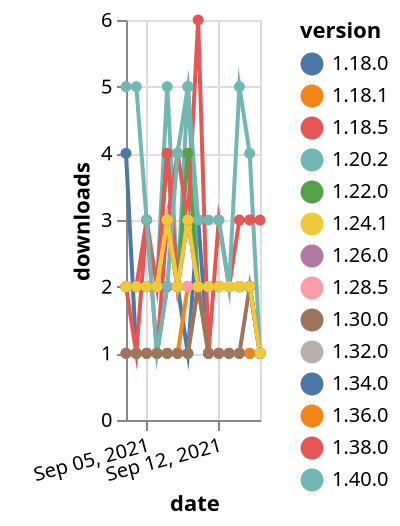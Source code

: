 {"$schema": "https://vega.github.io/schema/vega-lite/v5.json", "description": "A simple bar chart with embedded data.", "data": {"values": [{"date": "2021-09-03", "total": 641, "delta": 4, "version": "1.34.0"}, {"date": "2021-09-04", "total": 642, "delta": 1, "version": "1.34.0"}, {"date": "2021-09-05", "total": 643, "delta": 1, "version": "1.34.0"}, {"date": "2021-09-06", "total": 644, "delta": 1, "version": "1.34.0"}, {"date": "2021-09-07", "total": 646, "delta": 2, "version": "1.34.0"}, {"date": "2021-09-08", "total": 648, "delta": 2, "version": "1.34.0"}, {"date": "2021-09-09", "total": 649, "delta": 1, "version": "1.34.0"}, {"date": "2021-09-10", "total": 652, "delta": 3, "version": "1.34.0"}, {"date": "2021-09-11", "total": 653, "delta": 1, "version": "1.34.0"}, {"date": "2021-09-12", "total": 654, "delta": 1, "version": "1.34.0"}, {"date": "2021-09-13", "total": 655, "delta": 1, "version": "1.34.0"}, {"date": "2021-09-14", "total": 656, "delta": 1, "version": "1.34.0"}, {"date": "2021-09-15", "total": 657, "delta": 1, "version": "1.34.0"}, {"date": "2021-09-16", "total": 658, "delta": 1, "version": "1.34.0"}, {"date": "2021-09-03", "total": 3794, "delta": 2, "version": "1.20.2"}, {"date": "2021-09-04", "total": 3796, "delta": 2, "version": "1.20.2"}, {"date": "2021-09-05", "total": 3798, "delta": 2, "version": "1.20.2"}, {"date": "2021-09-06", "total": 3800, "delta": 2, "version": "1.20.2"}, {"date": "2021-09-07", "total": 3805, "delta": 5, "version": "1.20.2"}, {"date": "2021-09-08", "total": 3807, "delta": 2, "version": "1.20.2"}, {"date": "2021-09-09", "total": 3812, "delta": 5, "version": "1.20.2"}, {"date": "2021-09-10", "total": 3814, "delta": 2, "version": "1.20.2"}, {"date": "2021-09-11", "total": 3816, "delta": 2, "version": "1.20.2"}, {"date": "2021-09-12", "total": 3818, "delta": 2, "version": "1.20.2"}, {"date": "2021-09-13", "total": 3820, "delta": 2, "version": "1.20.2"}, {"date": "2021-09-14", "total": 3822, "delta": 2, "version": "1.20.2"}, {"date": "2021-09-15", "total": 3824, "delta": 2, "version": "1.20.2"}, {"date": "2021-09-16", "total": 3825, "delta": 1, "version": "1.20.2"}, {"date": "2021-09-03", "total": 2589, "delta": 2, "version": "1.18.0"}, {"date": "2021-09-04", "total": 2591, "delta": 2, "version": "1.18.0"}, {"date": "2021-09-05", "total": 2593, "delta": 2, "version": "1.18.0"}, {"date": "2021-09-06", "total": 2595, "delta": 2, "version": "1.18.0"}, {"date": "2021-09-07", "total": 2598, "delta": 3, "version": "1.18.0"}, {"date": "2021-09-08", "total": 2600, "delta": 2, "version": "1.18.0"}, {"date": "2021-09-09", "total": 2602, "delta": 2, "version": "1.18.0"}, {"date": "2021-09-10", "total": 2604, "delta": 2, "version": "1.18.0"}, {"date": "2021-09-11", "total": 2606, "delta": 2, "version": "1.18.0"}, {"date": "2021-09-12", "total": 2608, "delta": 2, "version": "1.18.0"}, {"date": "2021-09-13", "total": 2610, "delta": 2, "version": "1.18.0"}, {"date": "2021-09-14", "total": 2612, "delta": 2, "version": "1.18.0"}, {"date": "2021-09-15", "total": 2614, "delta": 2, "version": "1.18.0"}, {"date": "2021-09-16", "total": 2615, "delta": 1, "version": "1.18.0"}, {"date": "2021-09-03", "total": 379, "delta": 1, "version": "1.32.0"}, {"date": "2021-09-04", "total": 380, "delta": 1, "version": "1.32.0"}, {"date": "2021-09-05", "total": 381, "delta": 1, "version": "1.32.0"}, {"date": "2021-09-06", "total": 382, "delta": 1, "version": "1.32.0"}, {"date": "2021-09-07", "total": 383, "delta": 1, "version": "1.32.0"}, {"date": "2021-09-08", "total": 384, "delta": 1, "version": "1.32.0"}, {"date": "2021-09-09", "total": 385, "delta": 1, "version": "1.32.0"}, {"date": "2021-09-10", "total": 387, "delta": 2, "version": "1.32.0"}, {"date": "2021-09-11", "total": 388, "delta": 1, "version": "1.32.0"}, {"date": "2021-09-12", "total": 389, "delta": 1, "version": "1.32.0"}, {"date": "2021-09-13", "total": 390, "delta": 1, "version": "1.32.0"}, {"date": "2021-09-14", "total": 391, "delta": 1, "version": "1.32.0"}, {"date": "2021-09-15", "total": 392, "delta": 1, "version": "1.32.0"}, {"date": "2021-09-16", "total": 393, "delta": 1, "version": "1.32.0"}, {"date": "2021-09-03", "total": 3272, "delta": 2, "version": "1.22.0"}, {"date": "2021-09-04", "total": 3274, "delta": 2, "version": "1.22.0"}, {"date": "2021-09-05", "total": 3276, "delta": 2, "version": "1.22.0"}, {"date": "2021-09-06", "total": 3278, "delta": 2, "version": "1.22.0"}, {"date": "2021-09-07", "total": 3282, "delta": 4, "version": "1.22.0"}, {"date": "2021-09-08", "total": 3284, "delta": 2, "version": "1.22.0"}, {"date": "2021-09-09", "total": 3288, "delta": 4, "version": "1.22.0"}, {"date": "2021-09-10", "total": 3290, "delta": 2, "version": "1.22.0"}, {"date": "2021-09-11", "total": 3292, "delta": 2, "version": "1.22.0"}, {"date": "2021-09-12", "total": 3294, "delta": 2, "version": "1.22.0"}, {"date": "2021-09-13", "total": 3296, "delta": 2, "version": "1.22.0"}, {"date": "2021-09-14", "total": 3298, "delta": 2, "version": "1.22.0"}, {"date": "2021-09-15", "total": 3300, "delta": 2, "version": "1.22.0"}, {"date": "2021-09-16", "total": 3301, "delta": 1, "version": "1.22.0"}, {"date": "2021-09-03", "total": 3008, "delta": 2, "version": "1.18.5"}, {"date": "2021-09-04", "total": 3010, "delta": 2, "version": "1.18.5"}, {"date": "2021-09-05", "total": 3013, "delta": 3, "version": "1.18.5"}, {"date": "2021-09-06", "total": 3015, "delta": 2, "version": "1.18.5"}, {"date": "2021-09-07", "total": 3019, "delta": 4, "version": "1.18.5"}, {"date": "2021-09-08", "total": 3021, "delta": 2, "version": "1.18.5"}, {"date": "2021-09-09", "total": 3024, "delta": 3, "version": "1.18.5"}, {"date": "2021-09-10", "total": 3026, "delta": 2, "version": "1.18.5"}, {"date": "2021-09-11", "total": 3028, "delta": 2, "version": "1.18.5"}, {"date": "2021-09-12", "total": 3030, "delta": 2, "version": "1.18.5"}, {"date": "2021-09-13", "total": 3032, "delta": 2, "version": "1.18.5"}, {"date": "2021-09-14", "total": 3034, "delta": 2, "version": "1.18.5"}, {"date": "2021-09-15", "total": 3036, "delta": 2, "version": "1.18.5"}, {"date": "2021-09-16", "total": 3037, "delta": 1, "version": "1.18.5"}, {"date": "2021-09-03", "total": 2781, "delta": 2, "version": "1.26.0"}, {"date": "2021-09-04", "total": 2783, "delta": 2, "version": "1.26.0"}, {"date": "2021-09-05", "total": 2785, "delta": 2, "version": "1.26.0"}, {"date": "2021-09-06", "total": 2787, "delta": 2, "version": "1.26.0"}, {"date": "2021-09-07", "total": 2790, "delta": 3, "version": "1.26.0"}, {"date": "2021-09-08", "total": 2792, "delta": 2, "version": "1.26.0"}, {"date": "2021-09-09", "total": 2795, "delta": 3, "version": "1.26.0"}, {"date": "2021-09-10", "total": 2797, "delta": 2, "version": "1.26.0"}, {"date": "2021-09-11", "total": 2799, "delta": 2, "version": "1.26.0"}, {"date": "2021-09-12", "total": 2801, "delta": 2, "version": "1.26.0"}, {"date": "2021-09-13", "total": 2803, "delta": 2, "version": "1.26.0"}, {"date": "2021-09-14", "total": 2805, "delta": 2, "version": "1.26.0"}, {"date": "2021-09-15", "total": 2807, "delta": 2, "version": "1.26.0"}, {"date": "2021-09-16", "total": 2808, "delta": 1, "version": "1.26.0"}, {"date": "2021-09-03", "total": 860, "delta": 2, "version": "1.38.0"}, {"date": "2021-09-04", "total": 861, "delta": 1, "version": "1.38.0"}, {"date": "2021-09-05", "total": 864, "delta": 3, "version": "1.38.0"}, {"date": "2021-09-06", "total": 865, "delta": 1, "version": "1.38.0"}, {"date": "2021-09-07", "total": 868, "delta": 3, "version": "1.38.0"}, {"date": "2021-09-08", "total": 872, "delta": 4, "version": "1.38.0"}, {"date": "2021-09-09", "total": 875, "delta": 3, "version": "1.38.0"}, {"date": "2021-09-10", "total": 881, "delta": 6, "version": "1.38.0"}, {"date": "2021-09-11", "total": 882, "delta": 1, "version": "1.38.0"}, {"date": "2021-09-12", "total": 885, "delta": 3, "version": "1.38.0"}, {"date": "2021-09-13", "total": 887, "delta": 2, "version": "1.38.0"}, {"date": "2021-09-14", "total": 890, "delta": 3, "version": "1.38.0"}, {"date": "2021-09-15", "total": 893, "delta": 3, "version": "1.38.0"}, {"date": "2021-09-16", "total": 896, "delta": 3, "version": "1.38.0"}, {"date": "2021-09-03", "total": 347, "delta": 1, "version": "1.36.0"}, {"date": "2021-09-04", "total": 348, "delta": 1, "version": "1.36.0"}, {"date": "2021-09-05", "total": 349, "delta": 1, "version": "1.36.0"}, {"date": "2021-09-06", "total": 350, "delta": 1, "version": "1.36.0"}, {"date": "2021-09-07", "total": 351, "delta": 1, "version": "1.36.0"}, {"date": "2021-09-08", "total": 352, "delta": 1, "version": "1.36.0"}, {"date": "2021-09-09", "total": 354, "delta": 2, "version": "1.36.0"}, {"date": "2021-09-10", "total": 356, "delta": 2, "version": "1.36.0"}, {"date": "2021-09-11", "total": 357, "delta": 1, "version": "1.36.0"}, {"date": "2021-09-12", "total": 358, "delta": 1, "version": "1.36.0"}, {"date": "2021-09-13", "total": 359, "delta": 1, "version": "1.36.0"}, {"date": "2021-09-14", "total": 360, "delta": 1, "version": "1.36.0"}, {"date": "2021-09-15", "total": 361, "delta": 1, "version": "1.36.0"}, {"date": "2021-09-16", "total": 362, "delta": 1, "version": "1.36.0"}, {"date": "2021-09-03", "total": 200, "delta": 5, "version": "1.40.0"}, {"date": "2021-09-04", "total": 205, "delta": 5, "version": "1.40.0"}, {"date": "2021-09-05", "total": 208, "delta": 3, "version": "1.40.0"}, {"date": "2021-09-06", "total": 209, "delta": 1, "version": "1.40.0"}, {"date": "2021-09-07", "total": 211, "delta": 2, "version": "1.40.0"}, {"date": "2021-09-08", "total": 215, "delta": 4, "version": "1.40.0"}, {"date": "2021-09-09", "total": 220, "delta": 5, "version": "1.40.0"}, {"date": "2021-09-10", "total": 223, "delta": 3, "version": "1.40.0"}, {"date": "2021-09-11", "total": 226, "delta": 3, "version": "1.40.0"}, {"date": "2021-09-12", "total": 229, "delta": 3, "version": "1.40.0"}, {"date": "2021-09-13", "total": 231, "delta": 2, "version": "1.40.0"}, {"date": "2021-09-14", "total": 236, "delta": 5, "version": "1.40.0"}, {"date": "2021-09-15", "total": 240, "delta": 4, "version": "1.40.0"}, {"date": "2021-09-16", "total": 241, "delta": 1, "version": "1.40.0"}, {"date": "2021-09-03", "total": 2622, "delta": 2, "version": "1.18.1"}, {"date": "2021-09-04", "total": 2624, "delta": 2, "version": "1.18.1"}, {"date": "2021-09-05", "total": 2626, "delta": 2, "version": "1.18.1"}, {"date": "2021-09-06", "total": 2628, "delta": 2, "version": "1.18.1"}, {"date": "2021-09-07", "total": 2631, "delta": 3, "version": "1.18.1"}, {"date": "2021-09-08", "total": 2633, "delta": 2, "version": "1.18.1"}, {"date": "2021-09-09", "total": 2635, "delta": 2, "version": "1.18.1"}, {"date": "2021-09-10", "total": 2637, "delta": 2, "version": "1.18.1"}, {"date": "2021-09-11", "total": 2639, "delta": 2, "version": "1.18.1"}, {"date": "2021-09-12", "total": 2641, "delta": 2, "version": "1.18.1"}, {"date": "2021-09-13", "total": 2643, "delta": 2, "version": "1.18.1"}, {"date": "2021-09-14", "total": 2645, "delta": 2, "version": "1.18.1"}, {"date": "2021-09-15", "total": 2647, "delta": 2, "version": "1.18.1"}, {"date": "2021-09-16", "total": 2648, "delta": 1, "version": "1.18.1"}, {"date": "2021-09-03", "total": 2433, "delta": 2, "version": "1.28.5"}, {"date": "2021-09-04", "total": 2435, "delta": 2, "version": "1.28.5"}, {"date": "2021-09-05", "total": 2437, "delta": 2, "version": "1.28.5"}, {"date": "2021-09-06", "total": 2439, "delta": 2, "version": "1.28.5"}, {"date": "2021-09-07", "total": 2442, "delta": 3, "version": "1.28.5"}, {"date": "2021-09-08", "total": 2444, "delta": 2, "version": "1.28.5"}, {"date": "2021-09-09", "total": 2446, "delta": 2, "version": "1.28.5"}, {"date": "2021-09-10", "total": 2448, "delta": 2, "version": "1.28.5"}, {"date": "2021-09-11", "total": 2450, "delta": 2, "version": "1.28.5"}, {"date": "2021-09-12", "total": 2452, "delta": 2, "version": "1.28.5"}, {"date": "2021-09-13", "total": 2454, "delta": 2, "version": "1.28.5"}, {"date": "2021-09-14", "total": 2456, "delta": 2, "version": "1.28.5"}, {"date": "2021-09-15", "total": 2458, "delta": 2, "version": "1.28.5"}, {"date": "2021-09-16", "total": 2459, "delta": 1, "version": "1.28.5"}, {"date": "2021-09-03", "total": 669, "delta": 1, "version": "1.30.0"}, {"date": "2021-09-04", "total": 670, "delta": 1, "version": "1.30.0"}, {"date": "2021-09-05", "total": 671, "delta": 1, "version": "1.30.0"}, {"date": "2021-09-06", "total": 672, "delta": 1, "version": "1.30.0"}, {"date": "2021-09-07", "total": 673, "delta": 1, "version": "1.30.0"}, {"date": "2021-09-08", "total": 674, "delta": 1, "version": "1.30.0"}, {"date": "2021-09-09", "total": 675, "delta": 1, "version": "1.30.0"}, {"date": "2021-09-10", "total": 677, "delta": 2, "version": "1.30.0"}, {"date": "2021-09-11", "total": 678, "delta": 1, "version": "1.30.0"}, {"date": "2021-09-12", "total": 679, "delta": 1, "version": "1.30.0"}, {"date": "2021-09-13", "total": 680, "delta": 1, "version": "1.30.0"}, {"date": "2021-09-14", "total": 681, "delta": 1, "version": "1.30.0"}, {"date": "2021-09-15", "total": 683, "delta": 2, "version": "1.30.0"}, {"date": "2021-09-16", "total": 684, "delta": 1, "version": "1.30.0"}, {"date": "2021-09-03", "total": 3036, "delta": 2, "version": "1.24.1"}, {"date": "2021-09-04", "total": 3038, "delta": 2, "version": "1.24.1"}, {"date": "2021-09-05", "total": 3040, "delta": 2, "version": "1.24.1"}, {"date": "2021-09-06", "total": 3042, "delta": 2, "version": "1.24.1"}, {"date": "2021-09-07", "total": 3045, "delta": 3, "version": "1.24.1"}, {"date": "2021-09-08", "total": 3047, "delta": 2, "version": "1.24.1"}, {"date": "2021-09-09", "total": 3050, "delta": 3, "version": "1.24.1"}, {"date": "2021-09-10", "total": 3052, "delta": 2, "version": "1.24.1"}, {"date": "2021-09-11", "total": 3054, "delta": 2, "version": "1.24.1"}, {"date": "2021-09-12", "total": 3056, "delta": 2, "version": "1.24.1"}, {"date": "2021-09-13", "total": 3058, "delta": 2, "version": "1.24.1"}, {"date": "2021-09-14", "total": 3060, "delta": 2, "version": "1.24.1"}, {"date": "2021-09-15", "total": 3062, "delta": 2, "version": "1.24.1"}, {"date": "2021-09-16", "total": 3063, "delta": 1, "version": "1.24.1"}]}, "width": "container", "mark": {"type": "line", "point": {"filled": true}}, "encoding": {"x": {"field": "date", "type": "temporal", "timeUnit": "yearmonthdate", "title": "date", "axis": {"labelAngle": -15}}, "y": {"field": "delta", "type": "quantitative", "title": "downloads"}, "color": {"field": "version", "type": "nominal"}, "tooltip": {"field": "delta"}}}
